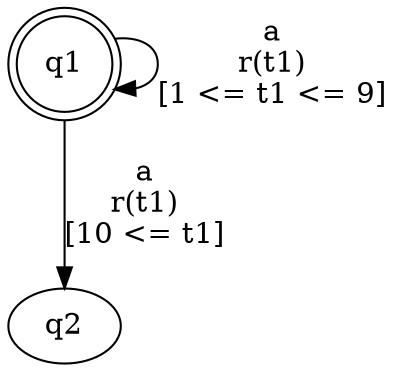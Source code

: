 digraph "tests_1/test21/solution1007/solution" {
	q1[label=q1 shape=doublecircle]
	q2[label=q2]
	q1 -> q1[label="a\nr(t1)\n[1 <= t1 <= 9]"]
	q1 -> q2[label="a\nr(t1)\n[10 <= t1]"]
}
